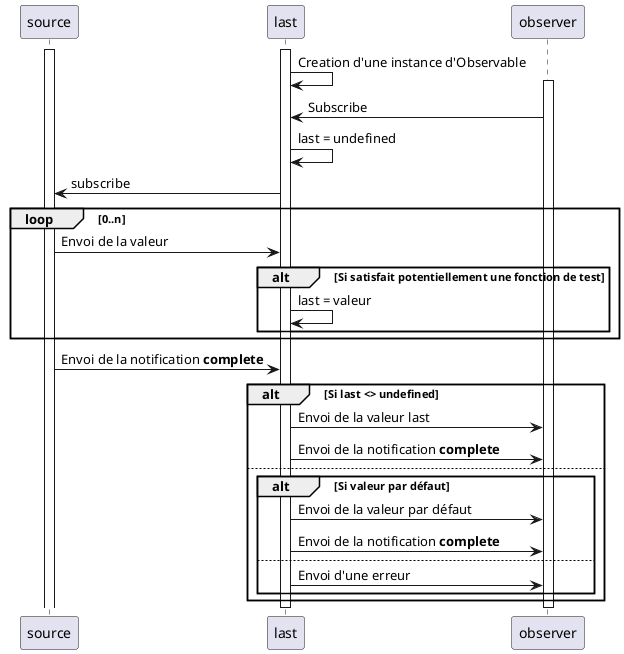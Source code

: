 @startuml
activate source
activate last
last -> last : Creation d'une instance d'Observable
activate observer
observer -> last : Subscribe
last -> last : last = undefined
last -> source : subscribe
loop 0..n
  source -> last : Envoi de la valeur
  alt Si satisfait potentiellement une fonction de test
    last -> last : last = valeur
  end
end
source -> last : Envoi de la notification **complete**
alt Si last <> undefined
  last -> observer : Envoi de la valeur last
  last -> observer : Envoi de la notification **complete**
else
  alt Si valeur par défaut
    last -> observer : Envoi de la valeur par défaut
    last -> observer : Envoi de la notification **complete**
  else
    last -> observer : Envoi d'une erreur
  end
end



deactivate last
deactivate observer
@enduml